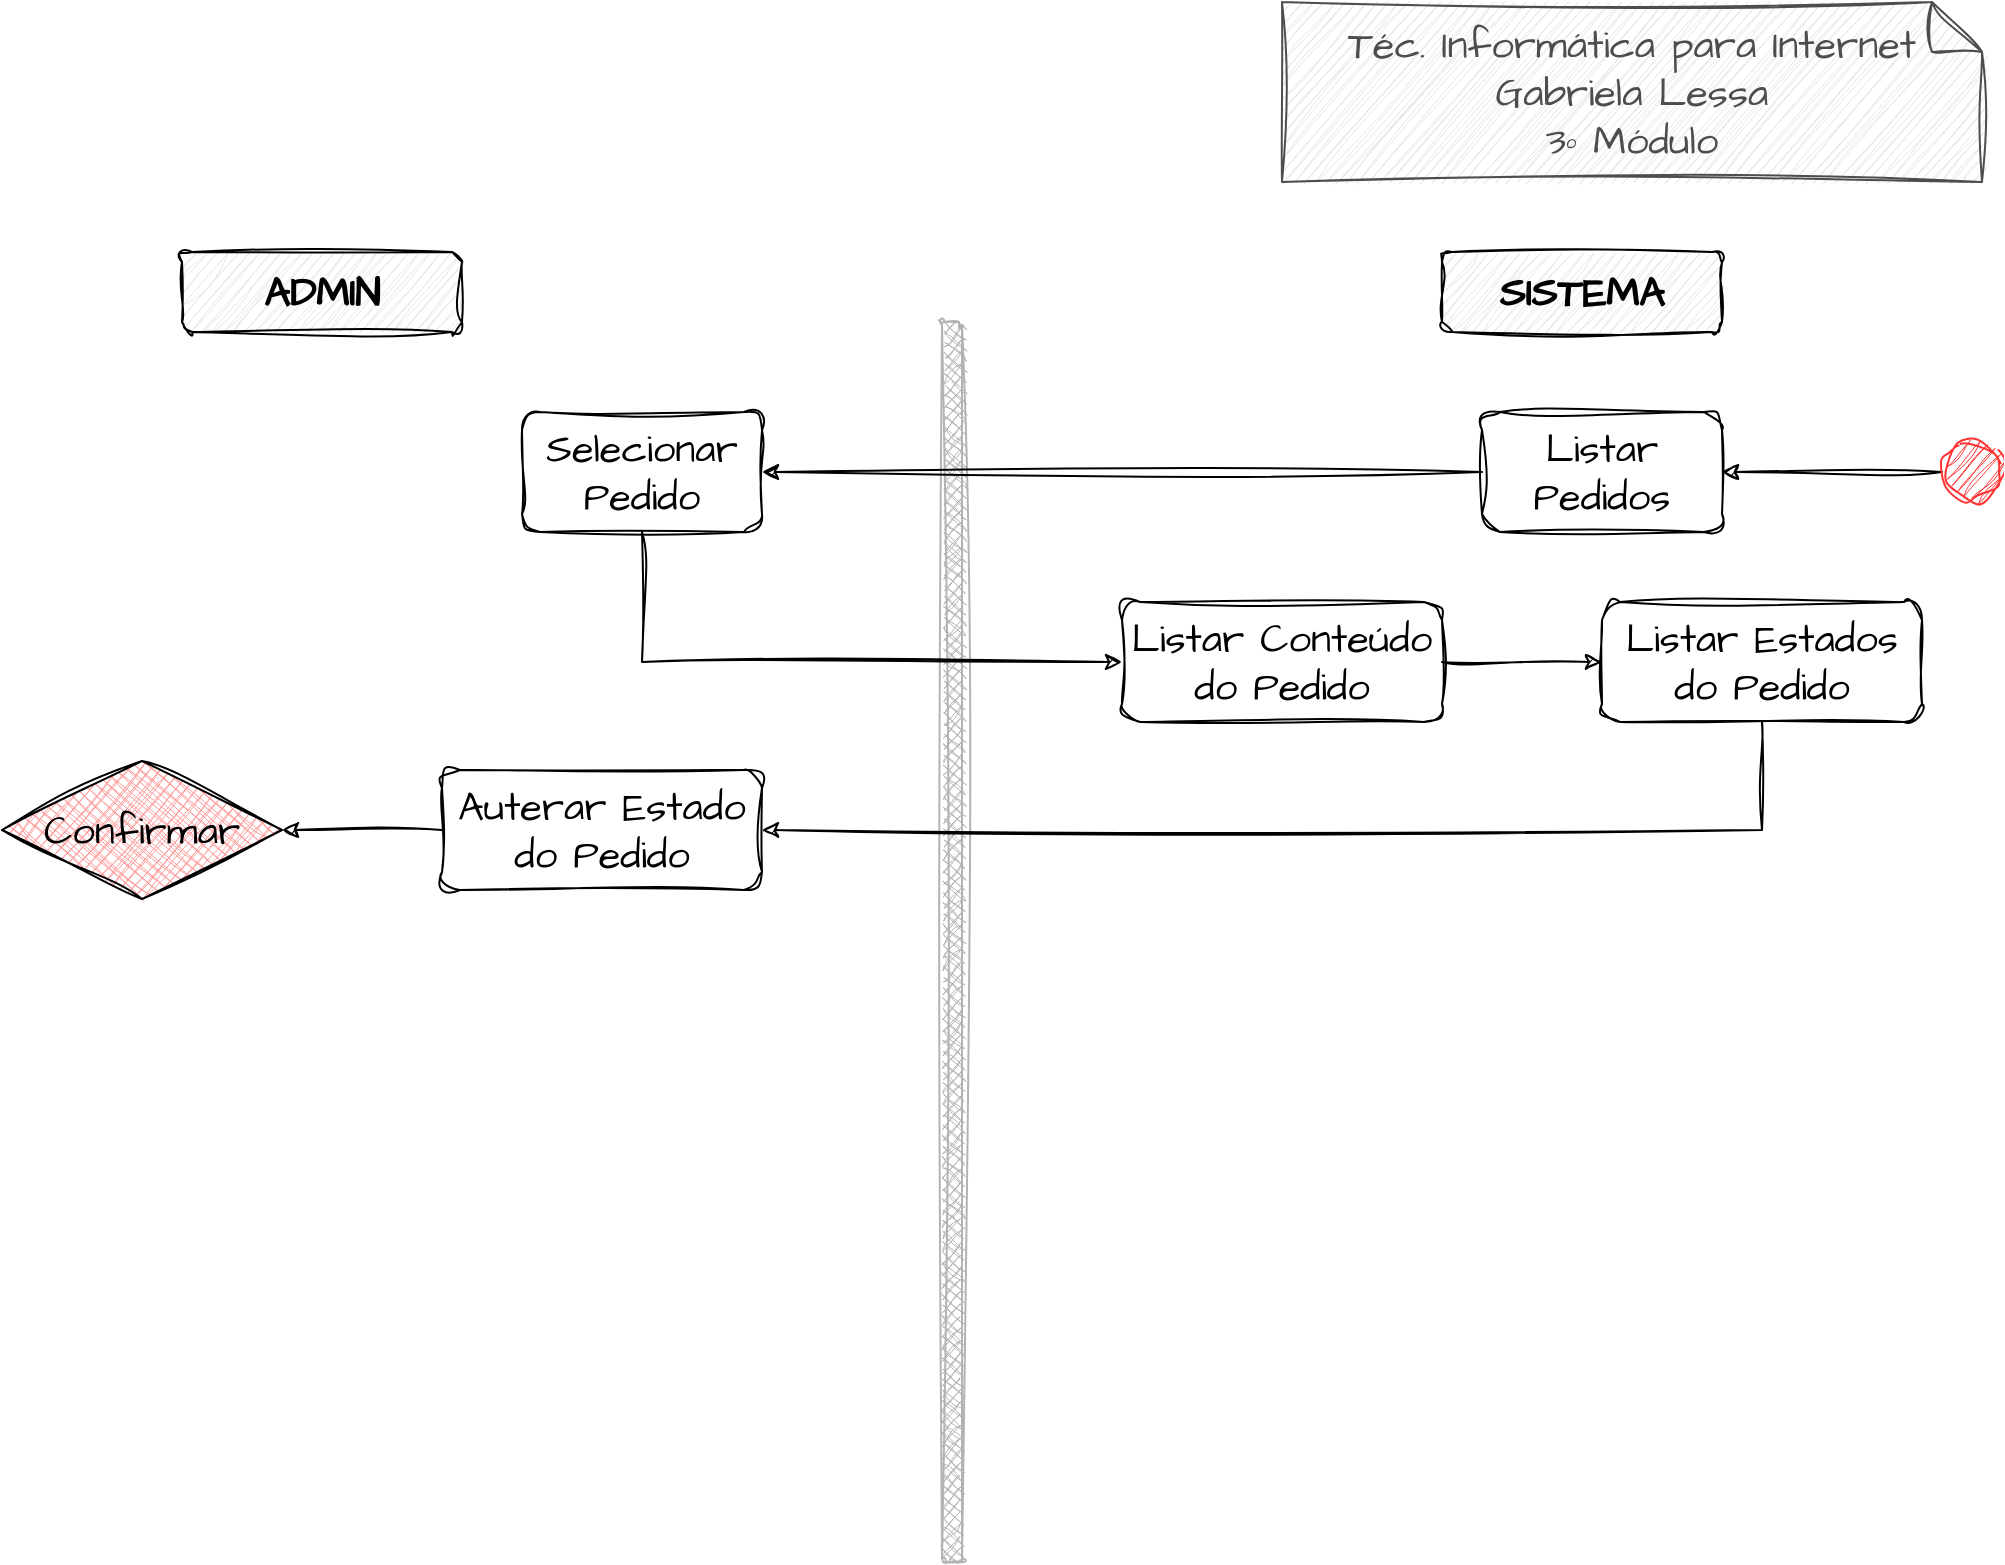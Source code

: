 <mxfile version="21.5.0" type="github">
  <diagram name="Página-1" id="wNXeGH4fZah2RQlRy1vz">
    <mxGraphModel dx="1434" dy="788" grid="1" gridSize="10" guides="1" tooltips="1" connect="1" arrows="1" fold="1" page="1" pageScale="1" pageWidth="1169" pageHeight="827" math="0" shadow="0">
      <root>
        <mxCell id="0" />
        <mxCell id="1" parent="0" />
        <mxCell id="RlVddvzljJjLgx4jq2bF-7" value="" style="html=1;points=[];perimeter=orthogonalPerimeter;outlineConnect=0;targetShapes=umlLifeline;portConstraint=eastwest;newEdgeStyle={&quot;edgeStyle&quot;:&quot;elbowEdgeStyle&quot;,&quot;elbow&quot;:&quot;vertical&quot;,&quot;curved&quot;:0,&quot;rounded&quot;:0};hachureGap=4;fontFamily=Architects Daughter;fontSource=https%3A%2F%2Ffonts.googleapis.com%2Fcss%3Ffamily%3DArchitects%2BDaughter;fontSize=20;rounded=1;strokeWidth=1;fillColor=#B3B3B3;strokeColor=#B3B3B3;fillStyle=cross-hatch;sketch=1;curveFitting=1;jiggle=2;" parent="1" vertex="1">
          <mxGeometry x="580" y="190" width="10" height="620" as="geometry" />
        </mxCell>
        <mxCell id="G4BJERYl0tAt1eUm3QgO-1" value="&lt;div style=&quot;border-color: var(--border-color);&quot;&gt;Téc. Informática para Internet&lt;/div&gt;&lt;div style=&quot;border-color: var(--border-color);&quot;&gt;&lt;span style=&quot;border-color: var(--border-color); background-color: initial;&quot;&gt;Gabriela Lessa&lt;/span&gt;&lt;/div&gt;&lt;div style=&quot;border-color: var(--border-color);&quot;&gt;&lt;span style=&quot;border-color: var(--border-color); background-color: initial;&quot;&gt;3º Módulo&lt;/span&gt;&lt;/div&gt;" style="shape=note2;boundedLbl=1;whiteSpace=wrap;html=1;size=25;verticalAlign=middle;align=center;hachureGap=4;fontFamily=Architects Daughter;fontSource=https%3A%2F%2Ffonts.googleapis.com%2Fcss%3Ffamily%3DArchitects%2BDaughter;fontSize=20;fillColor=#E6E6E6;rounded=0;fontColor=#4D4D4D;strokeColor=#4D4D4D;fillStyle=hachure;labelBorderColor=none;sketch=1;curveFitting=1;jiggle=2;" parent="1" vertex="1">
          <mxGeometry x="750" y="30" width="350" height="90" as="geometry" />
        </mxCell>
        <mxCell id="G4BJERYl0tAt1eUm3QgO-2" value="ADMIN" style="html=1;align=center;verticalAlign=middle;rounded=1;absoluteArcSize=1;arcSize=10;dashed=0;whiteSpace=wrap;hachureGap=4;fontFamily=Architects Daughter;fontSource=https%3A%2F%2Ffonts.googleapis.com%2Fcss%3Ffamily%3DArchitects%2BDaughter;fontSize=20;fillColor=#E6E6E6;fillStyle=hachure;fontStyle=1;sketch=1;curveFitting=1;jiggle=2;" parent="1" vertex="1">
          <mxGeometry x="200" y="155" width="140" height="40" as="geometry" />
        </mxCell>
        <mxCell id="G4BJERYl0tAt1eUm3QgO-3" value="SISTEMA" style="html=1;align=center;verticalAlign=middle;rounded=1;absoluteArcSize=1;arcSize=10;dashed=0;whiteSpace=wrap;hachureGap=4;fontFamily=Architects Daughter;fontSource=https%3A%2F%2Ffonts.googleapis.com%2Fcss%3Ffamily%3DArchitects%2BDaughter;fontSize=20;fillColor=#E6E6E6;fillStyle=hachure;fontStyle=1;sketch=1;curveFitting=1;jiggle=2;" parent="1" vertex="1">
          <mxGeometry x="830" y="155" width="140" height="40" as="geometry" />
        </mxCell>
        <mxCell id="G4BJERYl0tAt1eUm3QgO-13" style="edgeStyle=orthogonalEdgeStyle;rounded=0;hachureGap=4;orthogonalLoop=1;jettySize=auto;html=1;entryX=1;entryY=0.5;entryDx=0;entryDy=0;fontFamily=Architects Daughter;fontSource=https%3A%2F%2Ffonts.googleapis.com%2Fcss%3Ffamily%3DArchitects%2BDaughter;fontSize=16;sketch=1;curveFitting=1;jiggle=2;" parent="1" source="G4BJERYl0tAt1eUm3QgO-4" target="G4BJERYl0tAt1eUm3QgO-12" edge="1">
          <mxGeometry relative="1" as="geometry" />
        </mxCell>
        <mxCell id="G4BJERYl0tAt1eUm3QgO-4" value="" style="ellipse;fillColor=strokeColor;html=1;hachureGap=4;fontFamily=Architects Daughter;fontSource=https%3A%2F%2Ffonts.googleapis.com%2Fcss%3Ffamily%3DArchitects%2BDaughter;fontSize=20;strokeColor=#FF3333;sketch=1;curveFitting=1;jiggle=2;" parent="1" vertex="1">
          <mxGeometry x="1080" y="250" width="30" height="30" as="geometry" />
        </mxCell>
        <mxCell id="QMOsvi15bzj5IYz0wi4E-3" value="" style="edgeStyle=orthogonalEdgeStyle;rounded=0;hachureGap=4;orthogonalLoop=1;jettySize=auto;html=1;fontFamily=Architects Daughter;fontSource=https%3A%2F%2Ffonts.googleapis.com%2Fcss%3Ffamily%3DArchitects%2BDaughter;fontSize=16;exitX=0.5;exitY=1;exitDx=0;exitDy=0;entryX=0;entryY=0.5;entryDx=0;entryDy=0;sketch=1;curveFitting=1;jiggle=2;" edge="1" parent="1" source="G4BJERYl0tAt1eUm3QgO-10" target="QMOsvi15bzj5IYz0wi4E-2">
          <mxGeometry relative="1" as="geometry" />
        </mxCell>
        <mxCell id="G4BJERYl0tAt1eUm3QgO-10" value="Selecionar&lt;br&gt;Pedido" style="rounded=1;whiteSpace=wrap;html=1;hachureGap=4;fontFamily=Architects Daughter;fontSource=https%3A%2F%2Ffonts.googleapis.com%2Fcss%3Ffamily%3DArchitects%2BDaughter;fontSize=20;fillColor=none;sketch=1;curveFitting=1;jiggle=2;" parent="1" vertex="1">
          <mxGeometry x="370" y="235" width="120" height="60" as="geometry" />
        </mxCell>
        <mxCell id="QMOsvi15bzj5IYz0wi4E-1" style="edgeStyle=orthogonalEdgeStyle;rounded=0;hachureGap=4;orthogonalLoop=1;jettySize=auto;html=1;entryX=1;entryY=0.5;entryDx=0;entryDy=0;fontFamily=Architects Daughter;fontSource=https%3A%2F%2Ffonts.googleapis.com%2Fcss%3Ffamily%3DArchitects%2BDaughter;fontSize=16;sketch=1;curveFitting=1;jiggle=2;" edge="1" parent="1" source="G4BJERYl0tAt1eUm3QgO-12" target="G4BJERYl0tAt1eUm3QgO-10">
          <mxGeometry relative="1" as="geometry" />
        </mxCell>
        <mxCell id="G4BJERYl0tAt1eUm3QgO-12" value="Listar Pedidos" style="rounded=1;whiteSpace=wrap;html=1;hachureGap=4;fontFamily=Architects Daughter;fontSource=https%3A%2F%2Ffonts.googleapis.com%2Fcss%3Ffamily%3DArchitects%2BDaughter;fontSize=20;fillColor=none;sketch=1;curveFitting=1;jiggle=2;" parent="1" vertex="1">
          <mxGeometry x="850" y="235" width="120" height="60" as="geometry" />
        </mxCell>
        <mxCell id="QMOsvi15bzj5IYz0wi4E-5" value="" style="edgeStyle=orthogonalEdgeStyle;rounded=0;hachureGap=4;orthogonalLoop=1;jettySize=auto;html=1;fontFamily=Architects Daughter;fontSource=https%3A%2F%2Ffonts.googleapis.com%2Fcss%3Ffamily%3DArchitects%2BDaughter;fontSize=16;sketch=1;curveFitting=1;jiggle=2;" edge="1" parent="1" source="QMOsvi15bzj5IYz0wi4E-2" target="QMOsvi15bzj5IYz0wi4E-4">
          <mxGeometry relative="1" as="geometry" />
        </mxCell>
        <mxCell id="QMOsvi15bzj5IYz0wi4E-2" value="Listar Conteúdo do Pedido" style="rounded=1;whiteSpace=wrap;html=1;hachureGap=4;fontFamily=Architects Daughter;fontSource=https%3A%2F%2Ffonts.googleapis.com%2Fcss%3Ffamily%3DArchitects%2BDaughter;fontSize=20;fillColor=none;sketch=1;curveFitting=1;jiggle=2;" vertex="1" parent="1">
          <mxGeometry x="670" y="330" width="160" height="60" as="geometry" />
        </mxCell>
        <mxCell id="QMOsvi15bzj5IYz0wi4E-7" value="" style="edgeStyle=orthogonalEdgeStyle;rounded=0;hachureGap=4;orthogonalLoop=1;jettySize=auto;html=1;fontFamily=Architects Daughter;fontSource=https%3A%2F%2Ffonts.googleapis.com%2Fcss%3Ffamily%3DArchitects%2BDaughter;fontSize=16;exitX=0.5;exitY=1;exitDx=0;exitDy=0;entryX=1;entryY=0.5;entryDx=0;entryDy=0;sketch=1;curveFitting=1;jiggle=2;" edge="1" parent="1" source="QMOsvi15bzj5IYz0wi4E-4" target="QMOsvi15bzj5IYz0wi4E-6">
          <mxGeometry relative="1" as="geometry" />
        </mxCell>
        <mxCell id="QMOsvi15bzj5IYz0wi4E-4" value="Listar Estados do Pedido" style="rounded=1;whiteSpace=wrap;html=1;hachureGap=4;fontFamily=Architects Daughter;fontSource=https%3A%2F%2Ffonts.googleapis.com%2Fcss%3Ffamily%3DArchitects%2BDaughter;fontSize=20;fillColor=none;sketch=1;curveFitting=1;jiggle=2;" vertex="1" parent="1">
          <mxGeometry x="910" y="330" width="160" height="60" as="geometry" />
        </mxCell>
        <mxCell id="QMOsvi15bzj5IYz0wi4E-11" style="edgeStyle=orthogonalEdgeStyle;rounded=0;hachureGap=4;orthogonalLoop=1;jettySize=auto;html=1;entryX=1;entryY=0.5;entryDx=0;entryDy=0;fontFamily=Architects Daughter;fontSource=https%3A%2F%2Ffonts.googleapis.com%2Fcss%3Ffamily%3DArchitects%2BDaughter;fontSize=16;sketch=1;curveFitting=1;jiggle=2;" edge="1" parent="1" source="QMOsvi15bzj5IYz0wi4E-6" target="QMOsvi15bzj5IYz0wi4E-8">
          <mxGeometry relative="1" as="geometry" />
        </mxCell>
        <mxCell id="QMOsvi15bzj5IYz0wi4E-6" value="Auterar Estado do Pedido" style="rounded=1;whiteSpace=wrap;html=1;hachureGap=4;fontFamily=Architects Daughter;fontSource=https%3A%2F%2Ffonts.googleapis.com%2Fcss%3Ffamily%3DArchitects%2BDaughter;fontSize=20;fillColor=none;sketch=1;curveFitting=1;jiggle=2;" vertex="1" parent="1">
          <mxGeometry x="330" y="414" width="160" height="60" as="geometry" />
        </mxCell>
        <mxCell id="QMOsvi15bzj5IYz0wi4E-8" value="Confirmar" style="rhombus;whiteSpace=wrap;html=1;fillColor=#FF9999;hachureGap=4;fontFamily=Architects Daughter;fontSource=https%3A%2F%2Ffonts.googleapis.com%2Fcss%3Ffamily%3DArchitects%2BDaughter;fontSize=20;fillStyle=cross-hatch;sketch=1;curveFitting=1;jiggle=2;" vertex="1" parent="1">
          <mxGeometry x="110" y="409.5" width="140" height="69" as="geometry" />
        </mxCell>
      </root>
    </mxGraphModel>
  </diagram>
</mxfile>
